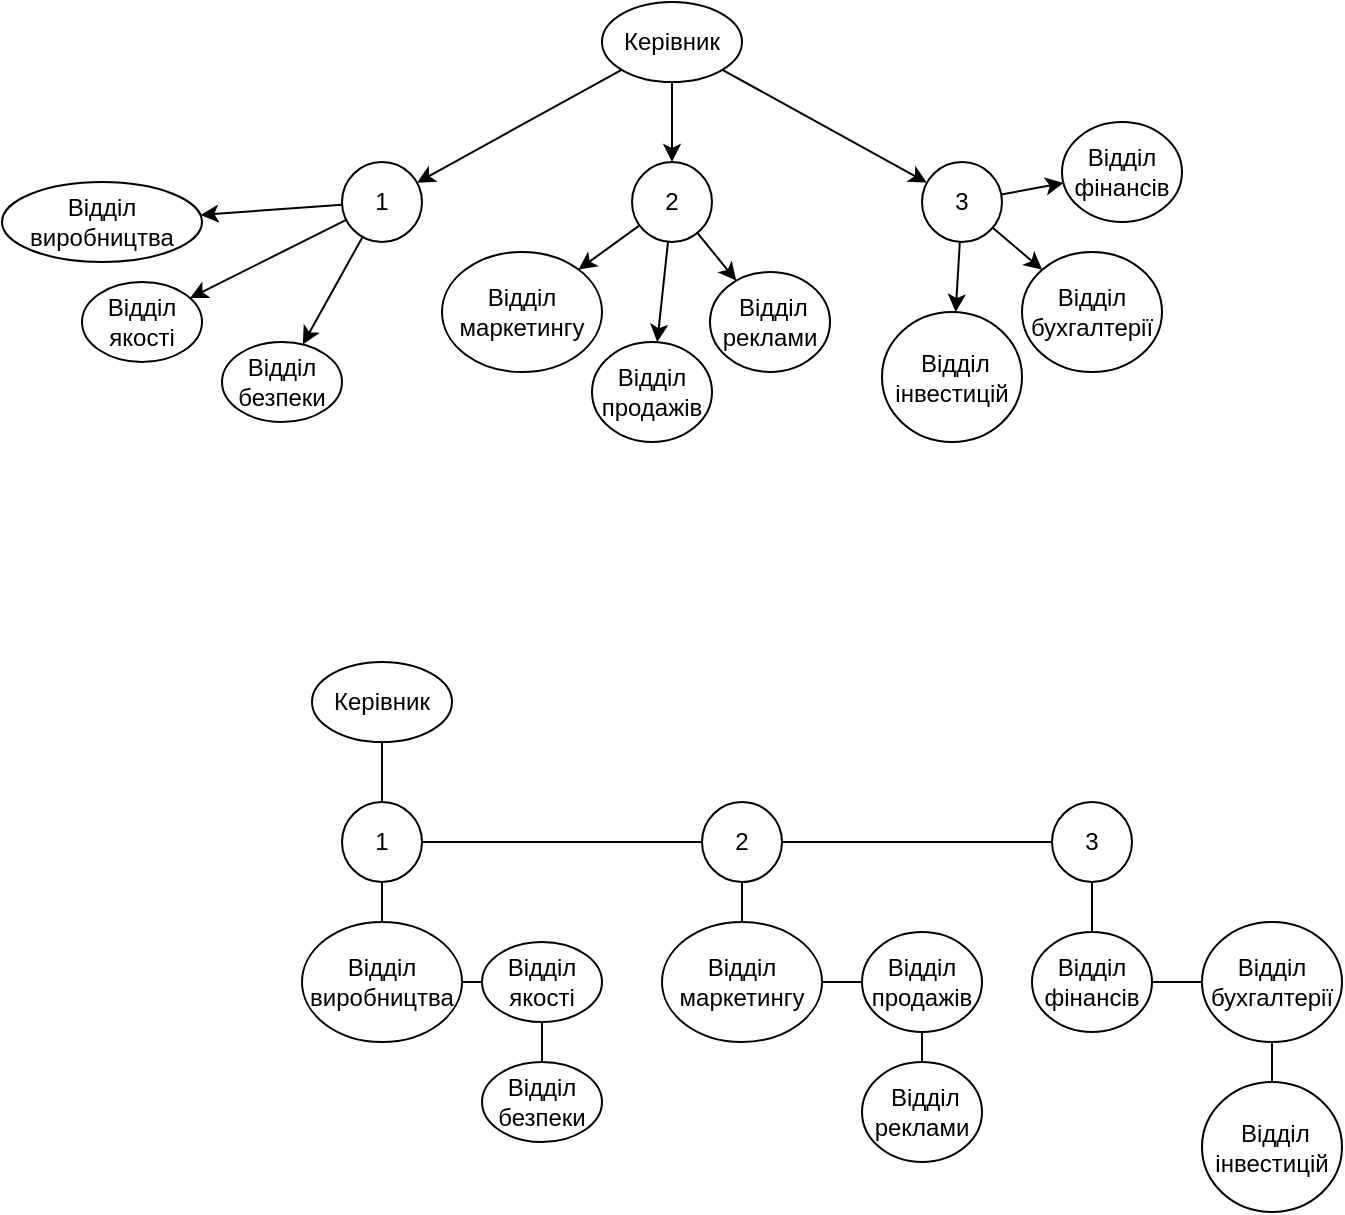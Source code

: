 <mxfile version="22.0.8" type="device">
  <diagram name="Страница — 1" id="-HxmSBmulutoMmKue4LQ">
    <mxGraphModel dx="1026" dy="568" grid="1" gridSize="10" guides="1" tooltips="1" connect="1" arrows="1" fold="1" page="1" pageScale="1" pageWidth="827" pageHeight="1169" math="0" shadow="0">
      <root>
        <mxCell id="0" />
        <mxCell id="1" parent="0" />
        <mxCell id="ODKjQ-sCagSUDkUFFcM--5" style="rounded=0;orthogonalLoop=1;jettySize=auto;html=1;" edge="1" parent="1" source="ODKjQ-sCagSUDkUFFcM--1" target="ODKjQ-sCagSUDkUFFcM--2">
          <mxGeometry relative="1" as="geometry" />
        </mxCell>
        <mxCell id="ODKjQ-sCagSUDkUFFcM--6" style="edgeStyle=orthogonalEdgeStyle;rounded=0;orthogonalLoop=1;jettySize=auto;html=1;" edge="1" parent="1" source="ODKjQ-sCagSUDkUFFcM--1" target="ODKjQ-sCagSUDkUFFcM--3">
          <mxGeometry relative="1" as="geometry" />
        </mxCell>
        <mxCell id="ODKjQ-sCagSUDkUFFcM--7" style="rounded=0;orthogonalLoop=1;jettySize=auto;html=1;" edge="1" parent="1" source="ODKjQ-sCagSUDkUFFcM--1" target="ODKjQ-sCagSUDkUFFcM--4">
          <mxGeometry relative="1" as="geometry" />
        </mxCell>
        <mxCell id="ODKjQ-sCagSUDkUFFcM--1" value="Керівник" style="ellipse;whiteSpace=wrap;html=1;" vertex="1" parent="1">
          <mxGeometry x="360" y="80" width="70" height="40" as="geometry" />
        </mxCell>
        <mxCell id="ODKjQ-sCagSUDkUFFcM--11" style="rounded=0;orthogonalLoop=1;jettySize=auto;html=1;" edge="1" parent="1" source="ODKjQ-sCagSUDkUFFcM--2" target="ODKjQ-sCagSUDkUFFcM--8">
          <mxGeometry relative="1" as="geometry" />
        </mxCell>
        <mxCell id="ODKjQ-sCagSUDkUFFcM--12" style="rounded=0;orthogonalLoop=1;jettySize=auto;html=1;" edge="1" parent="1" source="ODKjQ-sCagSUDkUFFcM--2" target="ODKjQ-sCagSUDkUFFcM--9">
          <mxGeometry relative="1" as="geometry" />
        </mxCell>
        <mxCell id="ODKjQ-sCagSUDkUFFcM--13" style="rounded=0;orthogonalLoop=1;jettySize=auto;html=1;" edge="1" parent="1" source="ODKjQ-sCagSUDkUFFcM--2" target="ODKjQ-sCagSUDkUFFcM--10">
          <mxGeometry relative="1" as="geometry" />
        </mxCell>
        <mxCell id="ODKjQ-sCagSUDkUFFcM--2" value="1" style="ellipse;whiteSpace=wrap;html=1;" vertex="1" parent="1">
          <mxGeometry x="230" y="160" width="40" height="40" as="geometry" />
        </mxCell>
        <mxCell id="ODKjQ-sCagSUDkUFFcM--17" style="rounded=0;orthogonalLoop=1;jettySize=auto;html=1;entryX=1;entryY=0;entryDx=0;entryDy=0;" edge="1" parent="1" source="ODKjQ-sCagSUDkUFFcM--3" target="ODKjQ-sCagSUDkUFFcM--14">
          <mxGeometry relative="1" as="geometry" />
        </mxCell>
        <mxCell id="ODKjQ-sCagSUDkUFFcM--18" style="rounded=0;orthogonalLoop=1;jettySize=auto;html=1;" edge="1" parent="1" source="ODKjQ-sCagSUDkUFFcM--3" target="ODKjQ-sCagSUDkUFFcM--15">
          <mxGeometry relative="1" as="geometry" />
        </mxCell>
        <mxCell id="ODKjQ-sCagSUDkUFFcM--19" style="rounded=0;orthogonalLoop=1;jettySize=auto;html=1;" edge="1" parent="1" source="ODKjQ-sCagSUDkUFFcM--3" target="ODKjQ-sCagSUDkUFFcM--16">
          <mxGeometry relative="1" as="geometry" />
        </mxCell>
        <mxCell id="ODKjQ-sCagSUDkUFFcM--3" value="2" style="ellipse;whiteSpace=wrap;html=1;" vertex="1" parent="1">
          <mxGeometry x="375" y="160" width="40" height="40" as="geometry" />
        </mxCell>
        <mxCell id="ODKjQ-sCagSUDkUFFcM--22" style="rounded=0;orthogonalLoop=1;jettySize=auto;html=1;" edge="1" parent="1" source="ODKjQ-sCagSUDkUFFcM--4" target="ODKjQ-sCagSUDkUFFcM--21">
          <mxGeometry relative="1" as="geometry" />
        </mxCell>
        <mxCell id="ODKjQ-sCagSUDkUFFcM--23" style="rounded=0;orthogonalLoop=1;jettySize=auto;html=1;" edge="1" parent="1" source="ODKjQ-sCagSUDkUFFcM--4" target="ODKjQ-sCagSUDkUFFcM--20">
          <mxGeometry relative="1" as="geometry" />
        </mxCell>
        <mxCell id="ODKjQ-sCagSUDkUFFcM--25" style="rounded=0;orthogonalLoop=1;jettySize=auto;html=1;" edge="1" parent="1" source="ODKjQ-sCagSUDkUFFcM--4" target="ODKjQ-sCagSUDkUFFcM--24">
          <mxGeometry relative="1" as="geometry" />
        </mxCell>
        <mxCell id="ODKjQ-sCagSUDkUFFcM--4" value="3" style="ellipse;whiteSpace=wrap;html=1;" vertex="1" parent="1">
          <mxGeometry x="520" y="160" width="40" height="40" as="geometry" />
        </mxCell>
        <mxCell id="ODKjQ-sCagSUDkUFFcM--8" value="Відділ виробництва" style="ellipse;whiteSpace=wrap;html=1;" vertex="1" parent="1">
          <mxGeometry x="60" y="170" width="100" height="40" as="geometry" />
        </mxCell>
        <mxCell id="ODKjQ-sCagSUDkUFFcM--9" value="Відділ якості" style="ellipse;whiteSpace=wrap;html=1;" vertex="1" parent="1">
          <mxGeometry x="100" y="220" width="60" height="40" as="geometry" />
        </mxCell>
        <mxCell id="ODKjQ-sCagSUDkUFFcM--10" value="Відділ безпеки" style="ellipse;whiteSpace=wrap;html=1;" vertex="1" parent="1">
          <mxGeometry x="170" y="250" width="60" height="40" as="geometry" />
        </mxCell>
        <mxCell id="ODKjQ-sCagSUDkUFFcM--14" value="Відділ маркетингу" style="ellipse;whiteSpace=wrap;html=1;" vertex="1" parent="1">
          <mxGeometry x="280" y="205" width="80" height="60" as="geometry" />
        </mxCell>
        <mxCell id="ODKjQ-sCagSUDkUFFcM--15" value="Відділ продажів" style="ellipse;whiteSpace=wrap;html=1;" vertex="1" parent="1">
          <mxGeometry x="355" y="250" width="60" height="50" as="geometry" />
        </mxCell>
        <mxCell id="ODKjQ-sCagSUDkUFFcM--16" value="&amp;nbsp;Відділ реклами" style="ellipse;whiteSpace=wrap;html=1;" vertex="1" parent="1">
          <mxGeometry x="414" y="215" width="60" height="50" as="geometry" />
        </mxCell>
        <mxCell id="ODKjQ-sCagSUDkUFFcM--20" value="Відділ фінансів" style="ellipse;whiteSpace=wrap;html=1;" vertex="1" parent="1">
          <mxGeometry x="590" y="140" width="60" height="50" as="geometry" />
        </mxCell>
        <mxCell id="ODKjQ-sCagSUDkUFFcM--21" value="Відділ бухгалтерії" style="ellipse;whiteSpace=wrap;html=1;" vertex="1" parent="1">
          <mxGeometry x="570" y="205" width="70" height="60" as="geometry" />
        </mxCell>
        <mxCell id="ODKjQ-sCagSUDkUFFcM--24" value="&amp;nbsp;Відділ інвестицій" style="ellipse;whiteSpace=wrap;html=1;" vertex="1" parent="1">
          <mxGeometry x="500" y="235" width="70" height="65" as="geometry" />
        </mxCell>
        <mxCell id="ODKjQ-sCagSUDkUFFcM--30" style="edgeStyle=orthogonalEdgeStyle;rounded=0;orthogonalLoop=1;jettySize=auto;html=1;endArrow=none;endFill=0;" edge="1" parent="1" source="ODKjQ-sCagSUDkUFFcM--26" target="ODKjQ-sCagSUDkUFFcM--27">
          <mxGeometry relative="1" as="geometry" />
        </mxCell>
        <mxCell id="ODKjQ-sCagSUDkUFFcM--26" value="Керівник" style="ellipse;whiteSpace=wrap;html=1;" vertex="1" parent="1">
          <mxGeometry x="215" y="410" width="70" height="40" as="geometry" />
        </mxCell>
        <mxCell id="ODKjQ-sCagSUDkUFFcM--31" style="edgeStyle=orthogonalEdgeStyle;rounded=0;orthogonalLoop=1;jettySize=auto;html=1;endArrow=none;endFill=0;" edge="1" parent="1" source="ODKjQ-sCagSUDkUFFcM--27" target="ODKjQ-sCagSUDkUFFcM--28">
          <mxGeometry relative="1" as="geometry" />
        </mxCell>
        <mxCell id="ODKjQ-sCagSUDkUFFcM--34" style="rounded=0;orthogonalLoop=1;jettySize=auto;html=1;endArrow=none;endFill=0;" edge="1" parent="1" source="ODKjQ-sCagSUDkUFFcM--27" target="ODKjQ-sCagSUDkUFFcM--33">
          <mxGeometry relative="1" as="geometry" />
        </mxCell>
        <mxCell id="ODKjQ-sCagSUDkUFFcM--38" style="edgeStyle=orthogonalEdgeStyle;rounded=0;orthogonalLoop=1;jettySize=auto;html=1;endArrow=none;endFill=0;" edge="1" parent="1" source="ODKjQ-sCagSUDkUFFcM--33" target="ODKjQ-sCagSUDkUFFcM--35">
          <mxGeometry relative="1" as="geometry">
            <Array as="points" />
          </mxGeometry>
        </mxCell>
        <mxCell id="ODKjQ-sCagSUDkUFFcM--27" value="1" style="ellipse;whiteSpace=wrap;html=1;" vertex="1" parent="1">
          <mxGeometry x="230" y="480" width="40" height="40" as="geometry" />
        </mxCell>
        <mxCell id="ODKjQ-sCagSUDkUFFcM--32" style="edgeStyle=orthogonalEdgeStyle;rounded=0;orthogonalLoop=1;jettySize=auto;html=1;endArrow=none;endFill=0;" edge="1" parent="1" source="ODKjQ-sCagSUDkUFFcM--28" target="ODKjQ-sCagSUDkUFFcM--29">
          <mxGeometry relative="1" as="geometry" />
        </mxCell>
        <mxCell id="ODKjQ-sCagSUDkUFFcM--41" value="" style="edgeStyle=orthogonalEdgeStyle;rounded=0;orthogonalLoop=1;jettySize=auto;html=1;endArrow=none;endFill=0;" edge="1" parent="1" source="ODKjQ-sCagSUDkUFFcM--28" target="ODKjQ-sCagSUDkUFFcM--40">
          <mxGeometry relative="1" as="geometry" />
        </mxCell>
        <mxCell id="ODKjQ-sCagSUDkUFFcM--28" value="2" style="ellipse;whiteSpace=wrap;html=1;" vertex="1" parent="1">
          <mxGeometry x="410" y="480" width="40" height="40" as="geometry" />
        </mxCell>
        <mxCell id="ODKjQ-sCagSUDkUFFcM--47" value="" style="edgeStyle=orthogonalEdgeStyle;rounded=0;orthogonalLoop=1;jettySize=auto;html=1;endArrow=none;endFill=0;" edge="1" parent="1" source="ODKjQ-sCagSUDkUFFcM--29" target="ODKjQ-sCagSUDkUFFcM--46">
          <mxGeometry relative="1" as="geometry" />
        </mxCell>
        <mxCell id="ODKjQ-sCagSUDkUFFcM--29" value="3" style="ellipse;whiteSpace=wrap;html=1;" vertex="1" parent="1">
          <mxGeometry x="585" y="480" width="40" height="40" as="geometry" />
        </mxCell>
        <mxCell id="ODKjQ-sCagSUDkUFFcM--33" value="Відділ виробництва" style="ellipse;whiteSpace=wrap;html=1;" vertex="1" parent="1">
          <mxGeometry x="210" y="540" width="80" height="60" as="geometry" />
        </mxCell>
        <mxCell id="ODKjQ-sCagSUDkUFFcM--39" value="" style="edgeStyle=orthogonalEdgeStyle;rounded=0;orthogonalLoop=1;jettySize=auto;html=1;endArrow=none;endFill=0;" edge="1" parent="1" source="ODKjQ-sCagSUDkUFFcM--35" target="ODKjQ-sCagSUDkUFFcM--37">
          <mxGeometry relative="1" as="geometry" />
        </mxCell>
        <mxCell id="ODKjQ-sCagSUDkUFFcM--35" value="Відділ якості" style="ellipse;whiteSpace=wrap;html=1;" vertex="1" parent="1">
          <mxGeometry x="300" y="550" width="60" height="40" as="geometry" />
        </mxCell>
        <mxCell id="ODKjQ-sCagSUDkUFFcM--37" value="Відділ безпеки" style="ellipse;whiteSpace=wrap;html=1;" vertex="1" parent="1">
          <mxGeometry x="300" y="610" width="60" height="40" as="geometry" />
        </mxCell>
        <mxCell id="ODKjQ-sCagSUDkUFFcM--43" value="" style="edgeStyle=orthogonalEdgeStyle;rounded=0;orthogonalLoop=1;jettySize=auto;html=1;endArrow=none;endFill=0;" edge="1" parent="1" source="ODKjQ-sCagSUDkUFFcM--40" target="ODKjQ-sCagSUDkUFFcM--42">
          <mxGeometry relative="1" as="geometry">
            <Array as="points">
              <mxPoint x="480" y="570" />
              <mxPoint x="480" y="570" />
            </Array>
          </mxGeometry>
        </mxCell>
        <mxCell id="ODKjQ-sCagSUDkUFFcM--40" value="Відділ маркетингу" style="ellipse;whiteSpace=wrap;html=1;" vertex="1" parent="1">
          <mxGeometry x="390" y="540" width="80" height="60" as="geometry" />
        </mxCell>
        <mxCell id="ODKjQ-sCagSUDkUFFcM--45" value="" style="edgeStyle=orthogonalEdgeStyle;rounded=0;orthogonalLoop=1;jettySize=auto;html=1;endArrow=none;endFill=0;" edge="1" parent="1" source="ODKjQ-sCagSUDkUFFcM--42" target="ODKjQ-sCagSUDkUFFcM--44">
          <mxGeometry relative="1" as="geometry" />
        </mxCell>
        <mxCell id="ODKjQ-sCagSUDkUFFcM--42" value="Відділ продажів" style="ellipse;whiteSpace=wrap;html=1;" vertex="1" parent="1">
          <mxGeometry x="490" y="545" width="60" height="50" as="geometry" />
        </mxCell>
        <mxCell id="ODKjQ-sCagSUDkUFFcM--44" value="&amp;nbsp;Відділ реклами" style="ellipse;whiteSpace=wrap;html=1;" vertex="1" parent="1">
          <mxGeometry x="490" y="610" width="60" height="50" as="geometry" />
        </mxCell>
        <mxCell id="ODKjQ-sCagSUDkUFFcM--50" value="" style="edgeStyle=orthogonalEdgeStyle;rounded=0;orthogonalLoop=1;jettySize=auto;html=1;endArrow=none;endFill=0;" edge="1" parent="1" source="ODKjQ-sCagSUDkUFFcM--46" target="ODKjQ-sCagSUDkUFFcM--48">
          <mxGeometry relative="1" as="geometry" />
        </mxCell>
        <mxCell id="ODKjQ-sCagSUDkUFFcM--46" value="Відділ фінансів" style="ellipse;whiteSpace=wrap;html=1;" vertex="1" parent="1">
          <mxGeometry x="575" y="545" width="60" height="50" as="geometry" />
        </mxCell>
        <mxCell id="ODKjQ-sCagSUDkUFFcM--52" value="" style="edgeStyle=orthogonalEdgeStyle;rounded=0;orthogonalLoop=1;jettySize=auto;html=1;endArrow=none;endFill=0;" edge="1" parent="1" source="ODKjQ-sCagSUDkUFFcM--48" target="ODKjQ-sCagSUDkUFFcM--51">
          <mxGeometry relative="1" as="geometry" />
        </mxCell>
        <mxCell id="ODKjQ-sCagSUDkUFFcM--48" value="Відділ бухгалтерії" style="ellipse;whiteSpace=wrap;html=1;" vertex="1" parent="1">
          <mxGeometry x="660" y="540" width="70" height="60" as="geometry" />
        </mxCell>
        <mxCell id="ODKjQ-sCagSUDkUFFcM--51" value="&amp;nbsp;Відділ інвестицій" style="ellipse;whiteSpace=wrap;html=1;" vertex="1" parent="1">
          <mxGeometry x="660" y="620" width="70" height="65" as="geometry" />
        </mxCell>
      </root>
    </mxGraphModel>
  </diagram>
</mxfile>
